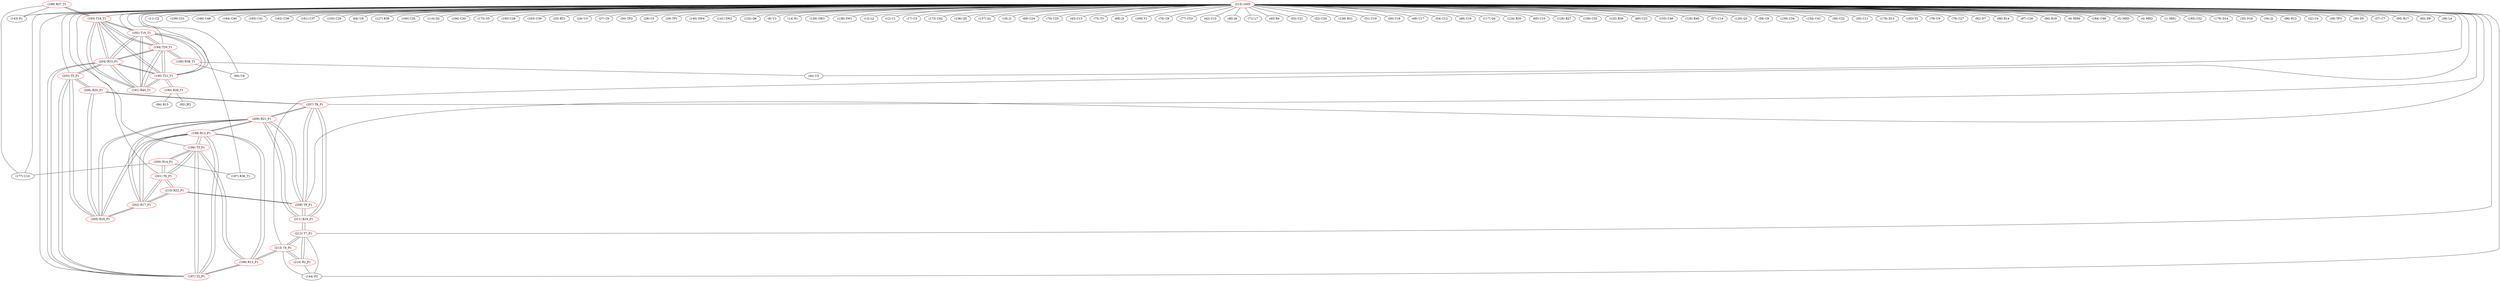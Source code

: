 graph {
	188 [label="(188) R37_T1" color=red]
	177 [label="(177) U10"]
	143 [label="(143) P1"]
	193 [label="(193) T19_T1"]
	189 [label="(189) R38_T1" color=red]
	66 [label="(66) U6"]
	44 [label="(44) U5"]
	194 [label="(194) T20_T1"]
	190 [label="(190) R39_T1" color=red]
	92 [label="(92) JP2"]
	84 [label="(84) R15"]
	195 [label="(195) T21_T1"]
	191 [label="(191) R40_T1" color=red]
	204 [label="(204) R15_P1"]
	192 [label="(192) T18_T1"]
	195 [label="(195) T21_T1"]
	194 [label="(194) T20_T1"]
	193 [label="(193) T19_T1"]
	192 [label="(192) T18_T1" color=red]
	187 [label="(187) R36_T1"]
	204 [label="(204) R15_P1"]
	195 [label="(195) T21_T1"]
	194 [label="(194) T20_T1"]
	193 [label="(193) T19_T1"]
	191 [label="(191) R40_T1"]
	193 [label="(193) T19_T1" color=red]
	188 [label="(188) R37_T1"]
	204 [label="(204) R15_P1"]
	192 [label="(192) T18_T1"]
	195 [label="(195) T21_T1"]
	194 [label="(194) T20_T1"]
	191 [label="(191) R40_T1"]
	194 [label="(194) T20_T1" color=red]
	189 [label="(189) R38_T1"]
	204 [label="(204) R15_P1"]
	192 [label="(192) T18_T1"]
	195 [label="(195) T21_T1"]
	193 [label="(193) T19_T1"]
	191 [label="(191) R40_T1"]
	195 [label="(195) T21_T1" color=red]
	190 [label="(190) R39_T1"]
	204 [label="(204) R15_P1"]
	192 [label="(192) T18_T1"]
	194 [label="(194) T20_T1"]
	193 [label="(193) T19_T1"]
	191 [label="(191) R40_T1"]
	196 [label="(196) T3_P1" color=red]
	200 [label="(200) R14_P1"]
	201 [label="(201) T6_P1"]
	199 [label="(199) R13_P1"]
	198 [label="(198) R12_P1"]
	197 [label="(197) T2_P1"]
	197 [label="(197) T2_P1" color=red]
	199 [label="(199) R13_P1"]
	196 [label="(196) T3_P1"]
	198 [label="(198) R12_P1"]
	203 [label="(203) T5_P1"]
	204 [label="(204) R15_P1"]
	198 [label="(198) R12_P1" color=red]
	209 [label="(209) R21_P1"]
	205 [label="(205) R16_P1"]
	202 [label="(202) R17_P1"]
	199 [label="(199) R13_P1"]
	196 [label="(196) T3_P1"]
	197 [label="(197) T2_P1"]
	199 [label="(199) R13_P1" color=red]
	213 [label="(213) T4_P1"]
	196 [label="(196) T3_P1"]
	198 [label="(198) R12_P1"]
	197 [label="(197) T2_P1"]
	200 [label="(200) R14_P1" color=red]
	177 [label="(177) U10"]
	187 [label="(187) R36_T1"]
	196 [label="(196) T3_P1"]
	201 [label="(201) T6_P1"]
	201 [label="(201) T6_P1" color=red]
	200 [label="(200) R14_P1"]
	196 [label="(196) T3_P1"]
	210 [label="(210) R22_P1"]
	202 [label="(202) R17_P1"]
	202 [label="(202) R17_P1" color=red]
	209 [label="(209) R21_P1"]
	205 [label="(205) R16_P1"]
	198 [label="(198) R12_P1"]
	210 [label="(210) R22_P1"]
	201 [label="(201) T6_P1"]
	203 [label="(203) T5_P1" color=red]
	197 [label="(197) T2_P1"]
	204 [label="(204) R15_P1"]
	205 [label="(205) R16_P1"]
	206 [label="(206) R20_P1"]
	204 [label="(204) R15_P1" color=red]
	192 [label="(192) T18_T1"]
	195 [label="(195) T21_T1"]
	194 [label="(194) T20_T1"]
	193 [label="(193) T19_T1"]
	191 [label="(191) R40_T1"]
	197 [label="(197) T2_P1"]
	203 [label="(203) T5_P1"]
	205 [label="(205) R16_P1" color=red]
	209 [label="(209) R21_P1"]
	198 [label="(198) R12_P1"]
	202 [label="(202) R17_P1"]
	203 [label="(203) T5_P1"]
	206 [label="(206) R20_P1"]
	206 [label="(206) R20_P1" color=red]
	207 [label="(207) T8_P1"]
	205 [label="(205) R16_P1"]
	203 [label="(203) T5_P1"]
	207 [label="(207) T8_P1" color=red]
	208 [label="(208) T9_P1"]
	209 [label="(209) R21_P1"]
	211 [label="(211) R19_P1"]
	206 [label="(206) R20_P1"]
	208 [label="(208) T9_P1" color=red]
	210 [label="(210) R22_P1"]
	209 [label="(209) R21_P1"]
	207 [label="(207) T8_P1"]
	211 [label="(211) R19_P1"]
	209 [label="(209) R21_P1" color=red]
	205 [label="(205) R16_P1"]
	198 [label="(198) R12_P1"]
	202 [label="(202) R17_P1"]
	208 [label="(208) T9_P1"]
	207 [label="(207) T8_P1"]
	211 [label="(211) R19_P1"]
	210 [label="(210) R22_P1" color=red]
	208 [label="(208) T9_P1"]
	201 [label="(201) T6_P1"]
	202 [label="(202) R17_P1"]
	211 [label="(211) R19_P1" color=red]
	208 [label="(208) T9_P1"]
	209 [label="(209) R21_P1"]
	207 [label="(207) T8_P1"]
	212 [label="(212) T7_P1"]
	212 [label="(212) T7_P1" color=red]
	214 [label="(214) R1_P1"]
	213 [label="(213) T4_P1"]
	144 [label="(144) P2"]
	211 [label="(211) R19_P1"]
	213 [label="(213) T4_P1" color=red]
	199 [label="(199) R13_P1"]
	214 [label="(214) R1_P1"]
	212 [label="(212) T7_P1"]
	144 [label="(144) P2"]
	214 [label="(214) R1_P1" color=red]
	213 [label="(213) T4_P1"]
	212 [label="(212) T7_P1"]
	144 [label="(144) P2"]
	215 [label="(215) GND" color=red]
	11 [label="(11) C2"]
	109 [label="(109) C31"]
	166 [label="(166) C48"]
	164 [label="(164) C40"]
	165 [label="(165) C41"]
	162 [label="(162) C38"]
	161 [label="(161) C37"]
	103 [label="(103) C29"]
	64 [label="(64) U8"]
	127 [label="(127) R39"]
	160 [label="(160) C35"]
	114 [label="(114) Q2"]
	106 [label="(106) C30"]
	175 [label="(175) S5"]
	100 [label="(100) C28"]
	163 [label="(163) C39"]
	25 [label="(25) BT1"]
	24 [label="(24) U3"]
	27 [label="(27) C6"]
	177 [label="(177) U10"]
	30 [label="(30) TP2"]
	28 [label="(28) C5"]
	29 [label="(29) TP1"]
	144 [label="(144) P2"]
	140 [label="(140) SW4"]
	141 [label="(141) SW2"]
	132 [label="(132) Q6"]
	9 [label="(9) U1"]
	14 [label="(14) R1"]
	139 [label="(139) SW3"]
	138 [label="(138) SW1"]
	13 [label="(13) L2"]
	12 [label="(12) C1"]
	17 [label="(17) C3"]
	173 [label="(173) C42"]
	136 [label="(136) Q5"]
	137 [label="(137) Q1"]
	19 [label="(19) J1"]
	69 [label="(69) C24"]
	70 [label="(70) C25"]
	44 [label="(44) U5"]
	43 [label="(43) C13"]
	75 [label="(75) Y3"]
	68 [label="(68) J3"]
	169 [label="(169) Y1"]
	76 [label="(76) C8"]
	77 [label="(77) C53"]
	42 [label="(42) C15"]
	46 [label="(46) J4"]
	71 [label="(71) L7"]
	40 [label="(40) R4"]
	66 [label="(66) U6"]
	53 [label="(53) C21"]
	52 [label="(52) C20"]
	128 [label="(128) R31"]
	51 [label="(51) C19"]
	50 [label="(50) C18"]
	49 [label="(49) C17"]
	54 [label="(54) C12"]
	48 [label="(48) C16"]
	117 [label="(117) Q4"]
	124 [label="(124) R30"]
	65 [label="(65) C10"]
	126 [label="(126) R27"]
	158 [label="(158) C33"]
	125 [label="(125) R36"]
	60 [label="(60) C23"]
	155 [label="(155) C46"]
	129 [label="(129) R40"]
	57 [label="(57) C14"]
	120 [label="(120) Q3"]
	58 [label="(58) C9"]
	159 [label="(159) C34"]
	154 [label="(154) C43"]
	56 [label="(56) C22"]
	55 [label="(55) C11"]
	143 [label="(143) P1"]
	178 [label="(178) D13"]
	183 [label="(183) Y2"]
	78 [label="(78) U9"]
	79 [label="(79) C27"]
	82 [label="(82) D7"]
	86 [label="(86) R14"]
	87 [label="(87) C26"]
	90 [label="(90) R18"]
	6 [label="(6) MH4"]
	184 [label="(184) C49"]
	5 [label="(5) MH3"]
	4 [label="(4) MH2"]
	1 [label="(1) MH1"]
	185 [label="(185) C52"]
	179 [label="(179) D14"]
	35 [label="(35) D16"]
	34 [label="(34) J2"]
	96 [label="(96) R12"]
	32 [label="(32) C4"]
	38 [label="(38) TP3"]
	39 [label="(39) D5"]
	37 [label="(37) C7"]
	95 [label="(95) R17"]
	83 [label="(83) D9"]
	36 [label="(36) L4"]
	194 [label="(194) T20_T1"]
	193 [label="(193) T19_T1"]
	192 [label="(192) T18_T1"]
	195 [label="(195) T21_T1"]
	196 [label="(196) T3_P1"]
	213 [label="(213) T4_P1"]
	212 [label="(212) T7_P1"]
	203 [label="(203) T5_P1"]
	208 [label="(208) T9_P1"]
	207 [label="(207) T8_P1"]
	201 [label="(201) T6_P1"]
	197 [label="(197) T2_P1"]
	188 -- 177
	188 -- 143
	188 -- 193
	189 -- 66
	189 -- 44
	189 -- 194
	190 -- 92
	190 -- 84
	190 -- 195
	191 -- 204
	191 -- 192
	191 -- 195
	191 -- 194
	191 -- 193
	192 -- 187
	192 -- 204
	192 -- 195
	192 -- 194
	192 -- 193
	192 -- 191
	193 -- 188
	193 -- 204
	193 -- 192
	193 -- 195
	193 -- 194
	193 -- 191
	194 -- 189
	194 -- 204
	194 -- 192
	194 -- 195
	194 -- 193
	194 -- 191
	195 -- 190
	195 -- 204
	195 -- 192
	195 -- 194
	195 -- 193
	195 -- 191
	196 -- 200
	196 -- 201
	196 -- 199
	196 -- 198
	196 -- 197
	197 -- 199
	197 -- 196
	197 -- 198
	197 -- 203
	197 -- 204
	198 -- 209
	198 -- 205
	198 -- 202
	198 -- 199
	198 -- 196
	198 -- 197
	199 -- 213
	199 -- 196
	199 -- 198
	199 -- 197
	200 -- 177
	200 -- 187
	200 -- 196
	200 -- 201
	201 -- 200
	201 -- 196
	201 -- 210
	201 -- 202
	202 -- 209
	202 -- 205
	202 -- 198
	202 -- 210
	202 -- 201
	203 -- 197
	203 -- 204
	203 -- 205
	203 -- 206
	204 -- 192
	204 -- 195
	204 -- 194
	204 -- 193
	204 -- 191
	204 -- 197
	204 -- 203
	205 -- 209
	205 -- 198
	205 -- 202
	205 -- 203
	205 -- 206
	206 -- 207
	206 -- 205
	206 -- 203
	207 -- 208
	207 -- 209
	207 -- 211
	207 -- 206
	208 -- 210
	208 -- 209
	208 -- 207
	208 -- 211
	209 -- 205
	209 -- 198
	209 -- 202
	209 -- 208
	209 -- 207
	209 -- 211
	210 -- 208
	210 -- 201
	210 -- 202
	211 -- 208
	211 -- 209
	211 -- 207
	211 -- 212
	212 -- 214
	212 -- 213
	212 -- 144
	212 -- 211
	213 -- 199
	213 -- 214
	213 -- 212
	213 -- 144
	214 -- 213
	214 -- 212
	214 -- 144
	215 -- 11
	215 -- 109
	215 -- 166
	215 -- 164
	215 -- 165
	215 -- 162
	215 -- 161
	215 -- 103
	215 -- 64
	215 -- 127
	215 -- 160
	215 -- 114
	215 -- 106
	215 -- 175
	215 -- 100
	215 -- 163
	215 -- 25
	215 -- 24
	215 -- 27
	215 -- 177
	215 -- 30
	215 -- 28
	215 -- 29
	215 -- 144
	215 -- 140
	215 -- 141
	215 -- 132
	215 -- 9
	215 -- 14
	215 -- 139
	215 -- 138
	215 -- 13
	215 -- 12
	215 -- 17
	215 -- 173
	215 -- 136
	215 -- 137
	215 -- 19
	215 -- 69
	215 -- 70
	215 -- 44
	215 -- 43
	215 -- 75
	215 -- 68
	215 -- 169
	215 -- 76
	215 -- 77
	215 -- 42
	215 -- 46
	215 -- 71
	215 -- 40
	215 -- 66
	215 -- 53
	215 -- 52
	215 -- 128
	215 -- 51
	215 -- 50
	215 -- 49
	215 -- 54
	215 -- 48
	215 -- 117
	215 -- 124
	215 -- 65
	215 -- 126
	215 -- 158
	215 -- 125
	215 -- 60
	215 -- 155
	215 -- 129
	215 -- 57
	215 -- 120
	215 -- 58
	215 -- 159
	215 -- 154
	215 -- 56
	215 -- 55
	215 -- 143
	215 -- 178
	215 -- 183
	215 -- 78
	215 -- 79
	215 -- 82
	215 -- 86
	215 -- 87
	215 -- 90
	215 -- 6
	215 -- 184
	215 -- 5
	215 -- 4
	215 -- 1
	215 -- 185
	215 -- 179
	215 -- 35
	215 -- 34
	215 -- 96
	215 -- 32
	215 -- 38
	215 -- 39
	215 -- 37
	215 -- 95
	215 -- 83
	215 -- 36
	215 -- 194
	215 -- 193
	215 -- 192
	215 -- 195
	215 -- 196
	215 -- 213
	215 -- 212
	215 -- 203
	215 -- 208
	215 -- 207
	215 -- 201
	215 -- 197
}